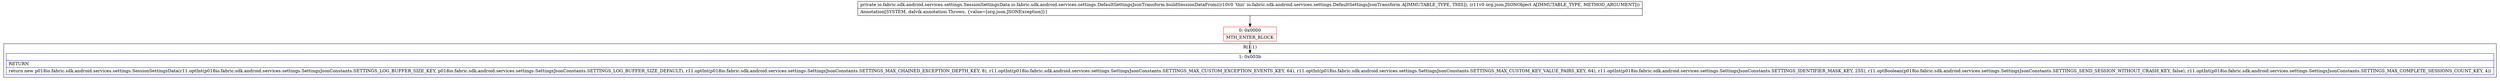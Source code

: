 digraph "CFG forio.fabric.sdk.android.services.settings.DefaultSettingsJsonTransform.buildSessionDataFrom(Lorg\/json\/JSONObject;)Lio\/fabric\/sdk\/android\/services\/settings\/SessionSettingsData;" {
subgraph cluster_Region_21985224 {
label = "R(1:1)";
node [shape=record,color=blue];
Node_1 [shape=record,label="{1\:\ 0x003b|RETURN\l|return new p018io.fabric.sdk.android.services.settings.SessionSettingsData(r11.optInt(p018io.fabric.sdk.android.services.settings.SettingsJsonConstants.SETTINGS_LOG_BUFFER_SIZE_KEY, p018io.fabric.sdk.android.services.settings.SettingsJsonConstants.SETTINGS_LOG_BUFFER_SIZE_DEFAULT), r11.optInt(p018io.fabric.sdk.android.services.settings.SettingsJsonConstants.SETTINGS_MAX_CHAINED_EXCEPTION_DEPTH_KEY, 8), r11.optInt(p018io.fabric.sdk.android.services.settings.SettingsJsonConstants.SETTINGS_MAX_CUSTOM_EXCEPTION_EVENTS_KEY, 64), r11.optInt(p018io.fabric.sdk.android.services.settings.SettingsJsonConstants.SETTINGS_MAX_CUSTOM_KEY_VALUE_PAIRS_KEY, 64), r11.optInt(p018io.fabric.sdk.android.services.settings.SettingsJsonConstants.SETTINGS_IDENTIFIER_MASK_KEY, 255), r11.optBoolean(p018io.fabric.sdk.android.services.settings.SettingsJsonConstants.SETTINGS_SEND_SESSION_WITHOUT_CRASH_KEY, false), r11.optInt(p018io.fabric.sdk.android.services.settings.SettingsJsonConstants.SETTINGS_MAX_COMPLETE_SESSIONS_COUNT_KEY, 4))\l}"];
}
Node_0 [shape=record,color=red,label="{0\:\ 0x0000|MTH_ENTER_BLOCK\l}"];
MethodNode[shape=record,label="{private io.fabric.sdk.android.services.settings.SessionSettingsData io.fabric.sdk.android.services.settings.DefaultSettingsJsonTransform.buildSessionDataFrom((r10v0 'this' io.fabric.sdk.android.services.settings.DefaultSettingsJsonTransform A[IMMUTABLE_TYPE, THIS]), (r11v0 org.json.JSONObject A[IMMUTABLE_TYPE, METHOD_ARGUMENT]))  | Annotation[SYSTEM, dalvik.annotation.Throws, \{value=[org.json.JSONException]\}]\l}"];
MethodNode -> Node_0;
Node_0 -> Node_1;
}

